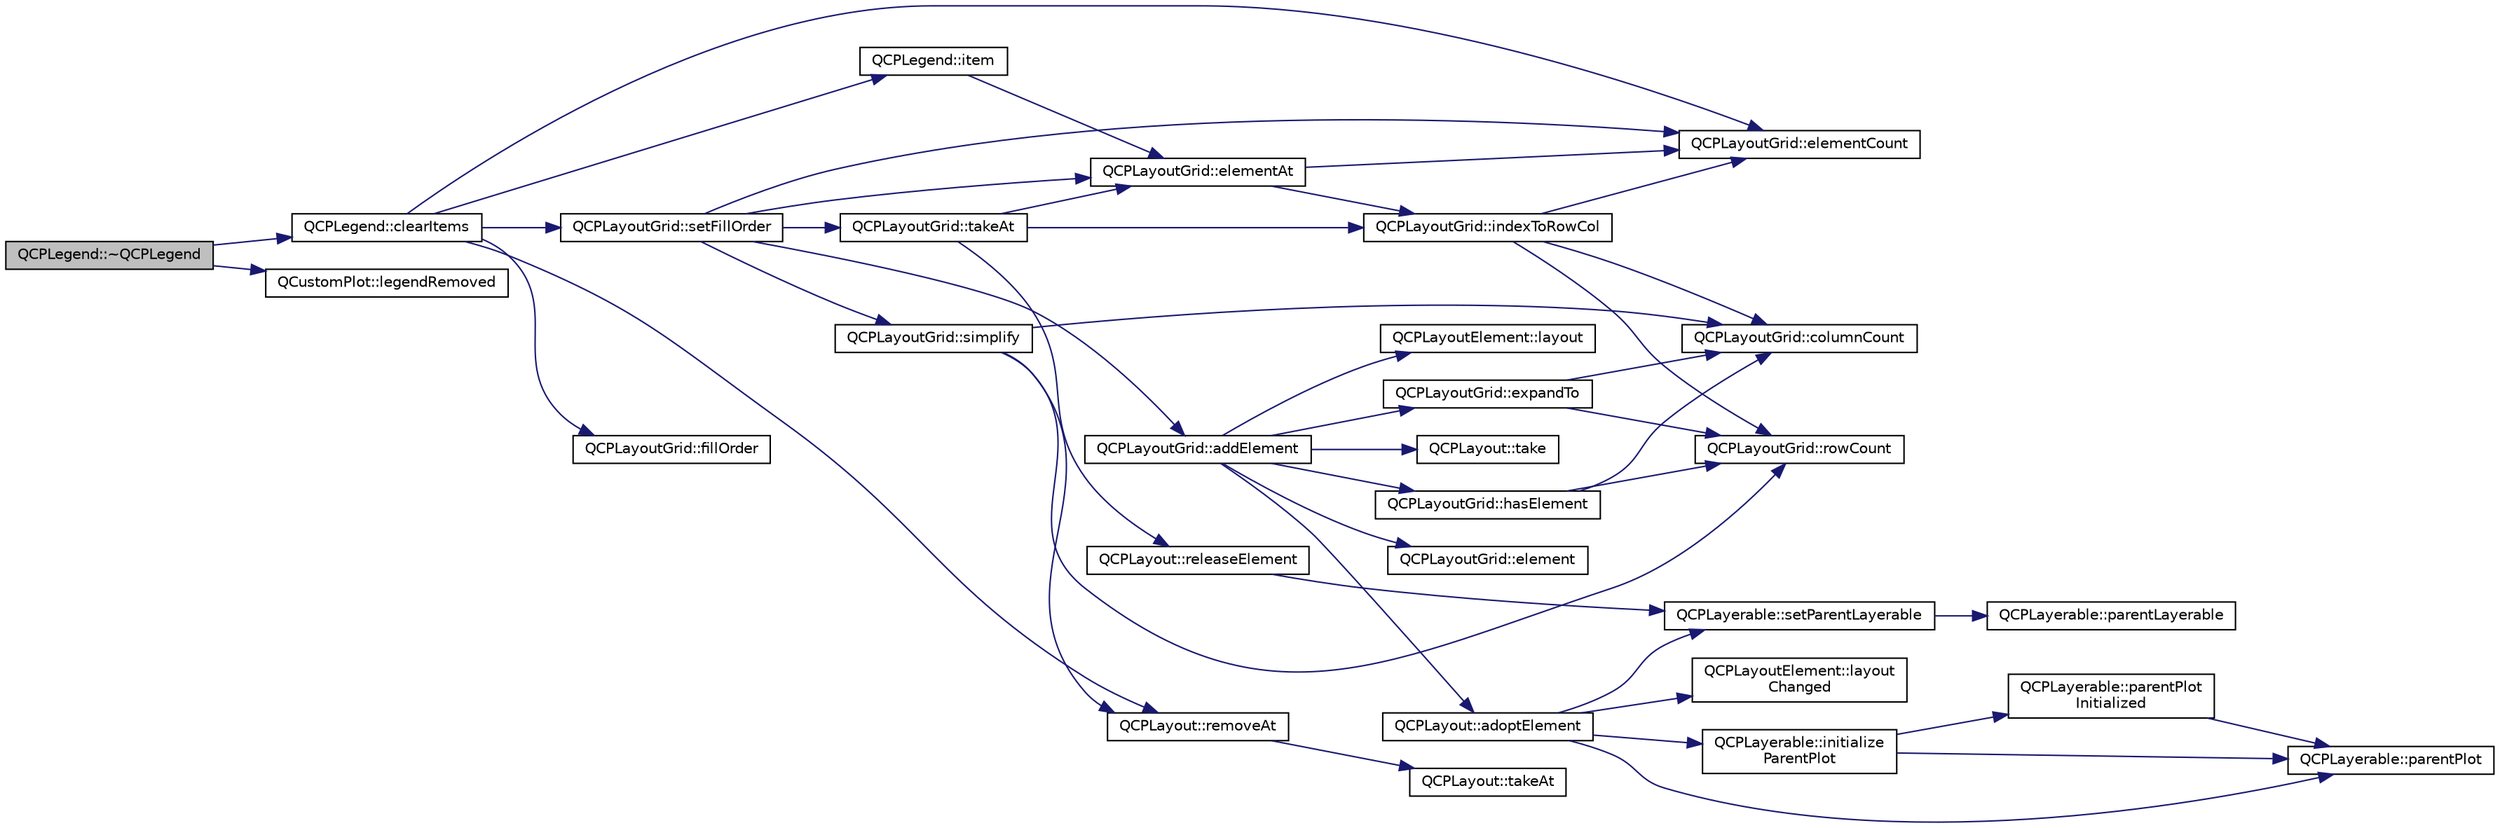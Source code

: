 digraph "QCPLegend::~QCPLegend"
{
 // LATEX_PDF_SIZE
  edge [fontname="Helvetica",fontsize="10",labelfontname="Helvetica",labelfontsize="10"];
  node [fontname="Helvetica",fontsize="10",shape=record];
  rankdir="LR";
  Node1 [label="QCPLegend::~QCPLegend",height=0.2,width=0.4,color="black", fillcolor="grey75", style="filled", fontcolor="black",tooltip=" "];
  Node1 -> Node2 [color="midnightblue",fontsize="10",style="solid",fontname="Helvetica"];
  Node2 [label="QCPLegend::clearItems",height=0.2,width=0.4,color="black", fillcolor="white", style="filled",URL="$classQCPLegend.html#a24795c7250eb5214fcea16b7217b4dfb",tooltip=" "];
  Node2 -> Node3 [color="midnightblue",fontsize="10",style="solid",fontname="Helvetica"];
  Node3 [label="QCPLayoutGrid::elementCount",height=0.2,width=0.4,color="black", fillcolor="white", style="filled",URL="$classQCPLayoutGrid.html#a9a8942aface780a02445ebcf14c48513",tooltip=" "];
  Node2 -> Node4 [color="midnightblue",fontsize="10",style="solid",fontname="Helvetica"];
  Node4 [label="QCPLayoutGrid::fillOrder",height=0.2,width=0.4,color="black", fillcolor="white", style="filled",URL="$classQCPLayoutGrid.html#a6cb6563a13759222ad92ae397bd6c27e",tooltip=" "];
  Node2 -> Node5 [color="midnightblue",fontsize="10",style="solid",fontname="Helvetica"];
  Node5 [label="QCPLegend::item",height=0.2,width=0.4,color="black", fillcolor="white", style="filled",URL="$classQCPLegend.html#acfe9694c45104a3359d3806ed366fcf7",tooltip=" "];
  Node5 -> Node6 [color="midnightblue",fontsize="10",style="solid",fontname="Helvetica"];
  Node6 [label="QCPLayoutGrid::elementAt",height=0.2,width=0.4,color="black", fillcolor="white", style="filled",URL="$classQCPLayoutGrid.html#a4288f174082555f6bd92021bdedb75dc",tooltip=" "];
  Node6 -> Node3 [color="midnightblue",fontsize="10",style="solid",fontname="Helvetica"];
  Node6 -> Node7 [color="midnightblue",fontsize="10",style="solid",fontname="Helvetica"];
  Node7 [label="QCPLayoutGrid::indexToRowCol",height=0.2,width=0.4,color="black", fillcolor="white", style="filled",URL="$classQCPLayoutGrid.html#a577223db920e2acb34bc1091080c76d1",tooltip=" "];
  Node7 -> Node8 [color="midnightblue",fontsize="10",style="solid",fontname="Helvetica"];
  Node8 [label="QCPLayoutGrid::columnCount",height=0.2,width=0.4,color="black", fillcolor="white", style="filled",URL="$classQCPLayoutGrid.html#a1a2962cbf45011405b64b913afa8e7a2",tooltip=" "];
  Node7 -> Node3 [color="midnightblue",fontsize="10",style="solid",fontname="Helvetica"];
  Node7 -> Node9 [color="midnightblue",fontsize="10",style="solid",fontname="Helvetica"];
  Node9 [label="QCPLayoutGrid::rowCount",height=0.2,width=0.4,color="black", fillcolor="white", style="filled",URL="$classQCPLayoutGrid.html#a19c66fd76cbce58a8e94f33797e0c0aa",tooltip=" "];
  Node2 -> Node10 [color="midnightblue",fontsize="10",style="solid",fontname="Helvetica"];
  Node10 [label="QCPLayout::removeAt",height=0.2,width=0.4,color="black", fillcolor="white", style="filled",URL="$classQCPLayout.html#a2403f684fee3ce47132faaeed00bb066",tooltip=" "];
  Node10 -> Node11 [color="midnightblue",fontsize="10",style="solid",fontname="Helvetica"];
  Node11 [label="QCPLayout::takeAt",height=0.2,width=0.4,color="black", fillcolor="white", style="filled",URL="$classQCPLayout.html#a5a79621fa0a6eabb8b520cfc04fb601a",tooltip=" "];
  Node2 -> Node12 [color="midnightblue",fontsize="10",style="solid",fontname="Helvetica"];
  Node12 [label="QCPLayoutGrid::setFillOrder",height=0.2,width=0.4,color="black", fillcolor="white", style="filled",URL="$classQCPLayoutGrid.html#affc2f3cfd22f28698c5b29b960d2a391",tooltip=" "];
  Node12 -> Node13 [color="midnightblue",fontsize="10",style="solid",fontname="Helvetica"];
  Node13 [label="QCPLayoutGrid::addElement",height=0.2,width=0.4,color="black", fillcolor="white", style="filled",URL="$classQCPLayoutGrid.html#adff1a2ca691ed83d2d24a4cd1fe17012",tooltip=" "];
  Node13 -> Node14 [color="midnightblue",fontsize="10",style="solid",fontname="Helvetica"];
  Node14 [label="QCPLayout::adoptElement",height=0.2,width=0.4,color="black", fillcolor="white", style="filled",URL="$classQCPLayout.html#af6dbbc24156a808da29cd1ec031729a3",tooltip=" "];
  Node14 -> Node15 [color="midnightblue",fontsize="10",style="solid",fontname="Helvetica"];
  Node15 [label="QCPLayerable::initialize\lParentPlot",height=0.2,width=0.4,color="black", fillcolor="white", style="filled",URL="$classQCPLayerable.html#a8cbe5a0c9a5674249982f5ca5f8e02bc",tooltip=" "];
  Node15 -> Node16 [color="midnightblue",fontsize="10",style="solid",fontname="Helvetica"];
  Node16 [label="QCPLayerable::parentPlot",height=0.2,width=0.4,color="black", fillcolor="white", style="filled",URL="$classQCPLayerable.html#a473edb813a4c1929d6b6a8fe3ff3faf7",tooltip=" "];
  Node15 -> Node17 [color="midnightblue",fontsize="10",style="solid",fontname="Helvetica"];
  Node17 [label="QCPLayerable::parentPlot\lInitialized",height=0.2,width=0.4,color="black", fillcolor="white", style="filled",URL="$classQCPLayerable.html#ab20b7dbd8e0249ed61adb9622c427382",tooltip=" "];
  Node17 -> Node16 [color="midnightblue",fontsize="10",style="solid",fontname="Helvetica"];
  Node14 -> Node18 [color="midnightblue",fontsize="10",style="solid",fontname="Helvetica"];
  Node18 [label="QCPLayoutElement::layout\lChanged",height=0.2,width=0.4,color="black", fillcolor="white", style="filled",URL="$classQCPLayoutElement.html#a765f041a73af0c2de41b41a5a03e31a4",tooltip=" "];
  Node14 -> Node16 [color="midnightblue",fontsize="10",style="solid",fontname="Helvetica"];
  Node14 -> Node19 [color="midnightblue",fontsize="10",style="solid",fontname="Helvetica"];
  Node19 [label="QCPLayerable::setParentLayerable",height=0.2,width=0.4,color="black", fillcolor="white", style="filled",URL="$classQCPLayerable.html#aa23c893671f1f6744ac235cf2204cf3a",tooltip=" "];
  Node19 -> Node20 [color="midnightblue",fontsize="10",style="solid",fontname="Helvetica"];
  Node20 [label="QCPLayerable::parentLayerable",height=0.2,width=0.4,color="black", fillcolor="white", style="filled",URL="$classQCPLayerable.html#aa78b7e644d2c519e1a9a6f2ac5fcd858",tooltip=" "];
  Node13 -> Node21 [color="midnightblue",fontsize="10",style="solid",fontname="Helvetica"];
  Node21 [label="QCPLayoutGrid::element",height=0.2,width=0.4,color="black", fillcolor="white", style="filled",URL="$classQCPLayoutGrid.html#a602b426609b4411cf6a93c3ddf3a381a",tooltip=" "];
  Node13 -> Node22 [color="midnightblue",fontsize="10",style="solid",fontname="Helvetica"];
  Node22 [label="QCPLayoutGrid::expandTo",height=0.2,width=0.4,color="black", fillcolor="white", style="filled",URL="$classQCPLayoutGrid.html#a886c0dcbabd51a45da399e044552b685",tooltip=" "];
  Node22 -> Node8 [color="midnightblue",fontsize="10",style="solid",fontname="Helvetica"];
  Node22 -> Node9 [color="midnightblue",fontsize="10",style="solid",fontname="Helvetica"];
  Node13 -> Node23 [color="midnightblue",fontsize="10",style="solid",fontname="Helvetica"];
  Node23 [label="QCPLayoutGrid::hasElement",height=0.2,width=0.4,color="black", fillcolor="white", style="filled",URL="$classQCPLayoutGrid.html#ab0cf4f7edc9414a3bfaddac0f46dc0a0",tooltip=" "];
  Node23 -> Node8 [color="midnightblue",fontsize="10",style="solid",fontname="Helvetica"];
  Node23 -> Node9 [color="midnightblue",fontsize="10",style="solid",fontname="Helvetica"];
  Node13 -> Node24 [color="midnightblue",fontsize="10",style="solid",fontname="Helvetica"];
  Node24 [label="QCPLayoutElement::layout",height=0.2,width=0.4,color="black", fillcolor="white", style="filled",URL="$classQCPLayoutElement.html#a4efdcbde9d28f410e5ef166c9d691deb",tooltip=" "];
  Node13 -> Node25 [color="midnightblue",fontsize="10",style="solid",fontname="Helvetica"];
  Node25 [label="QCPLayout::take",height=0.2,width=0.4,color="black", fillcolor="white", style="filled",URL="$classQCPLayout.html#ada26cd17e56472b0b4d7fbbc96873e4c",tooltip=" "];
  Node12 -> Node6 [color="midnightblue",fontsize="10",style="solid",fontname="Helvetica"];
  Node12 -> Node3 [color="midnightblue",fontsize="10",style="solid",fontname="Helvetica"];
  Node12 -> Node26 [color="midnightblue",fontsize="10",style="solid",fontname="Helvetica"];
  Node26 [label="QCPLayoutGrid::simplify",height=0.2,width=0.4,color="black", fillcolor="white", style="filled",URL="$classQCPLayoutGrid.html#a38621ca7aa633b6a9a88617df7f08672",tooltip=" "];
  Node26 -> Node8 [color="midnightblue",fontsize="10",style="solid",fontname="Helvetica"];
  Node26 -> Node10 [color="midnightblue",fontsize="10",style="solid",fontname="Helvetica"];
  Node26 -> Node9 [color="midnightblue",fontsize="10",style="solid",fontname="Helvetica"];
  Node12 -> Node27 [color="midnightblue",fontsize="10",style="solid",fontname="Helvetica"];
  Node27 [label="QCPLayoutGrid::takeAt",height=0.2,width=0.4,color="black", fillcolor="white", style="filled",URL="$classQCPLayoutGrid.html#a17dd220234d1bbf8835abcc666384d45",tooltip=" "];
  Node27 -> Node6 [color="midnightblue",fontsize="10",style="solid",fontname="Helvetica"];
  Node27 -> Node7 [color="midnightblue",fontsize="10",style="solid",fontname="Helvetica"];
  Node27 -> Node28 [color="midnightblue",fontsize="10",style="solid",fontname="Helvetica"];
  Node28 [label="QCPLayout::releaseElement",height=0.2,width=0.4,color="black", fillcolor="white", style="filled",URL="$classQCPLayout.html#a4afbb4bef0071f72f91afdac4433a18e",tooltip=" "];
  Node28 -> Node19 [color="midnightblue",fontsize="10",style="solid",fontname="Helvetica"];
  Node1 -> Node29 [color="midnightblue",fontsize="10",style="solid",fontname="Helvetica"];
  Node29 [label="QCustomPlot::legendRemoved",height=0.2,width=0.4,color="black", fillcolor="white", style="filled",URL="$classQCustomPlot.html#a9d173454555021c9ffd4f675c4d9037a",tooltip=" "];
}
